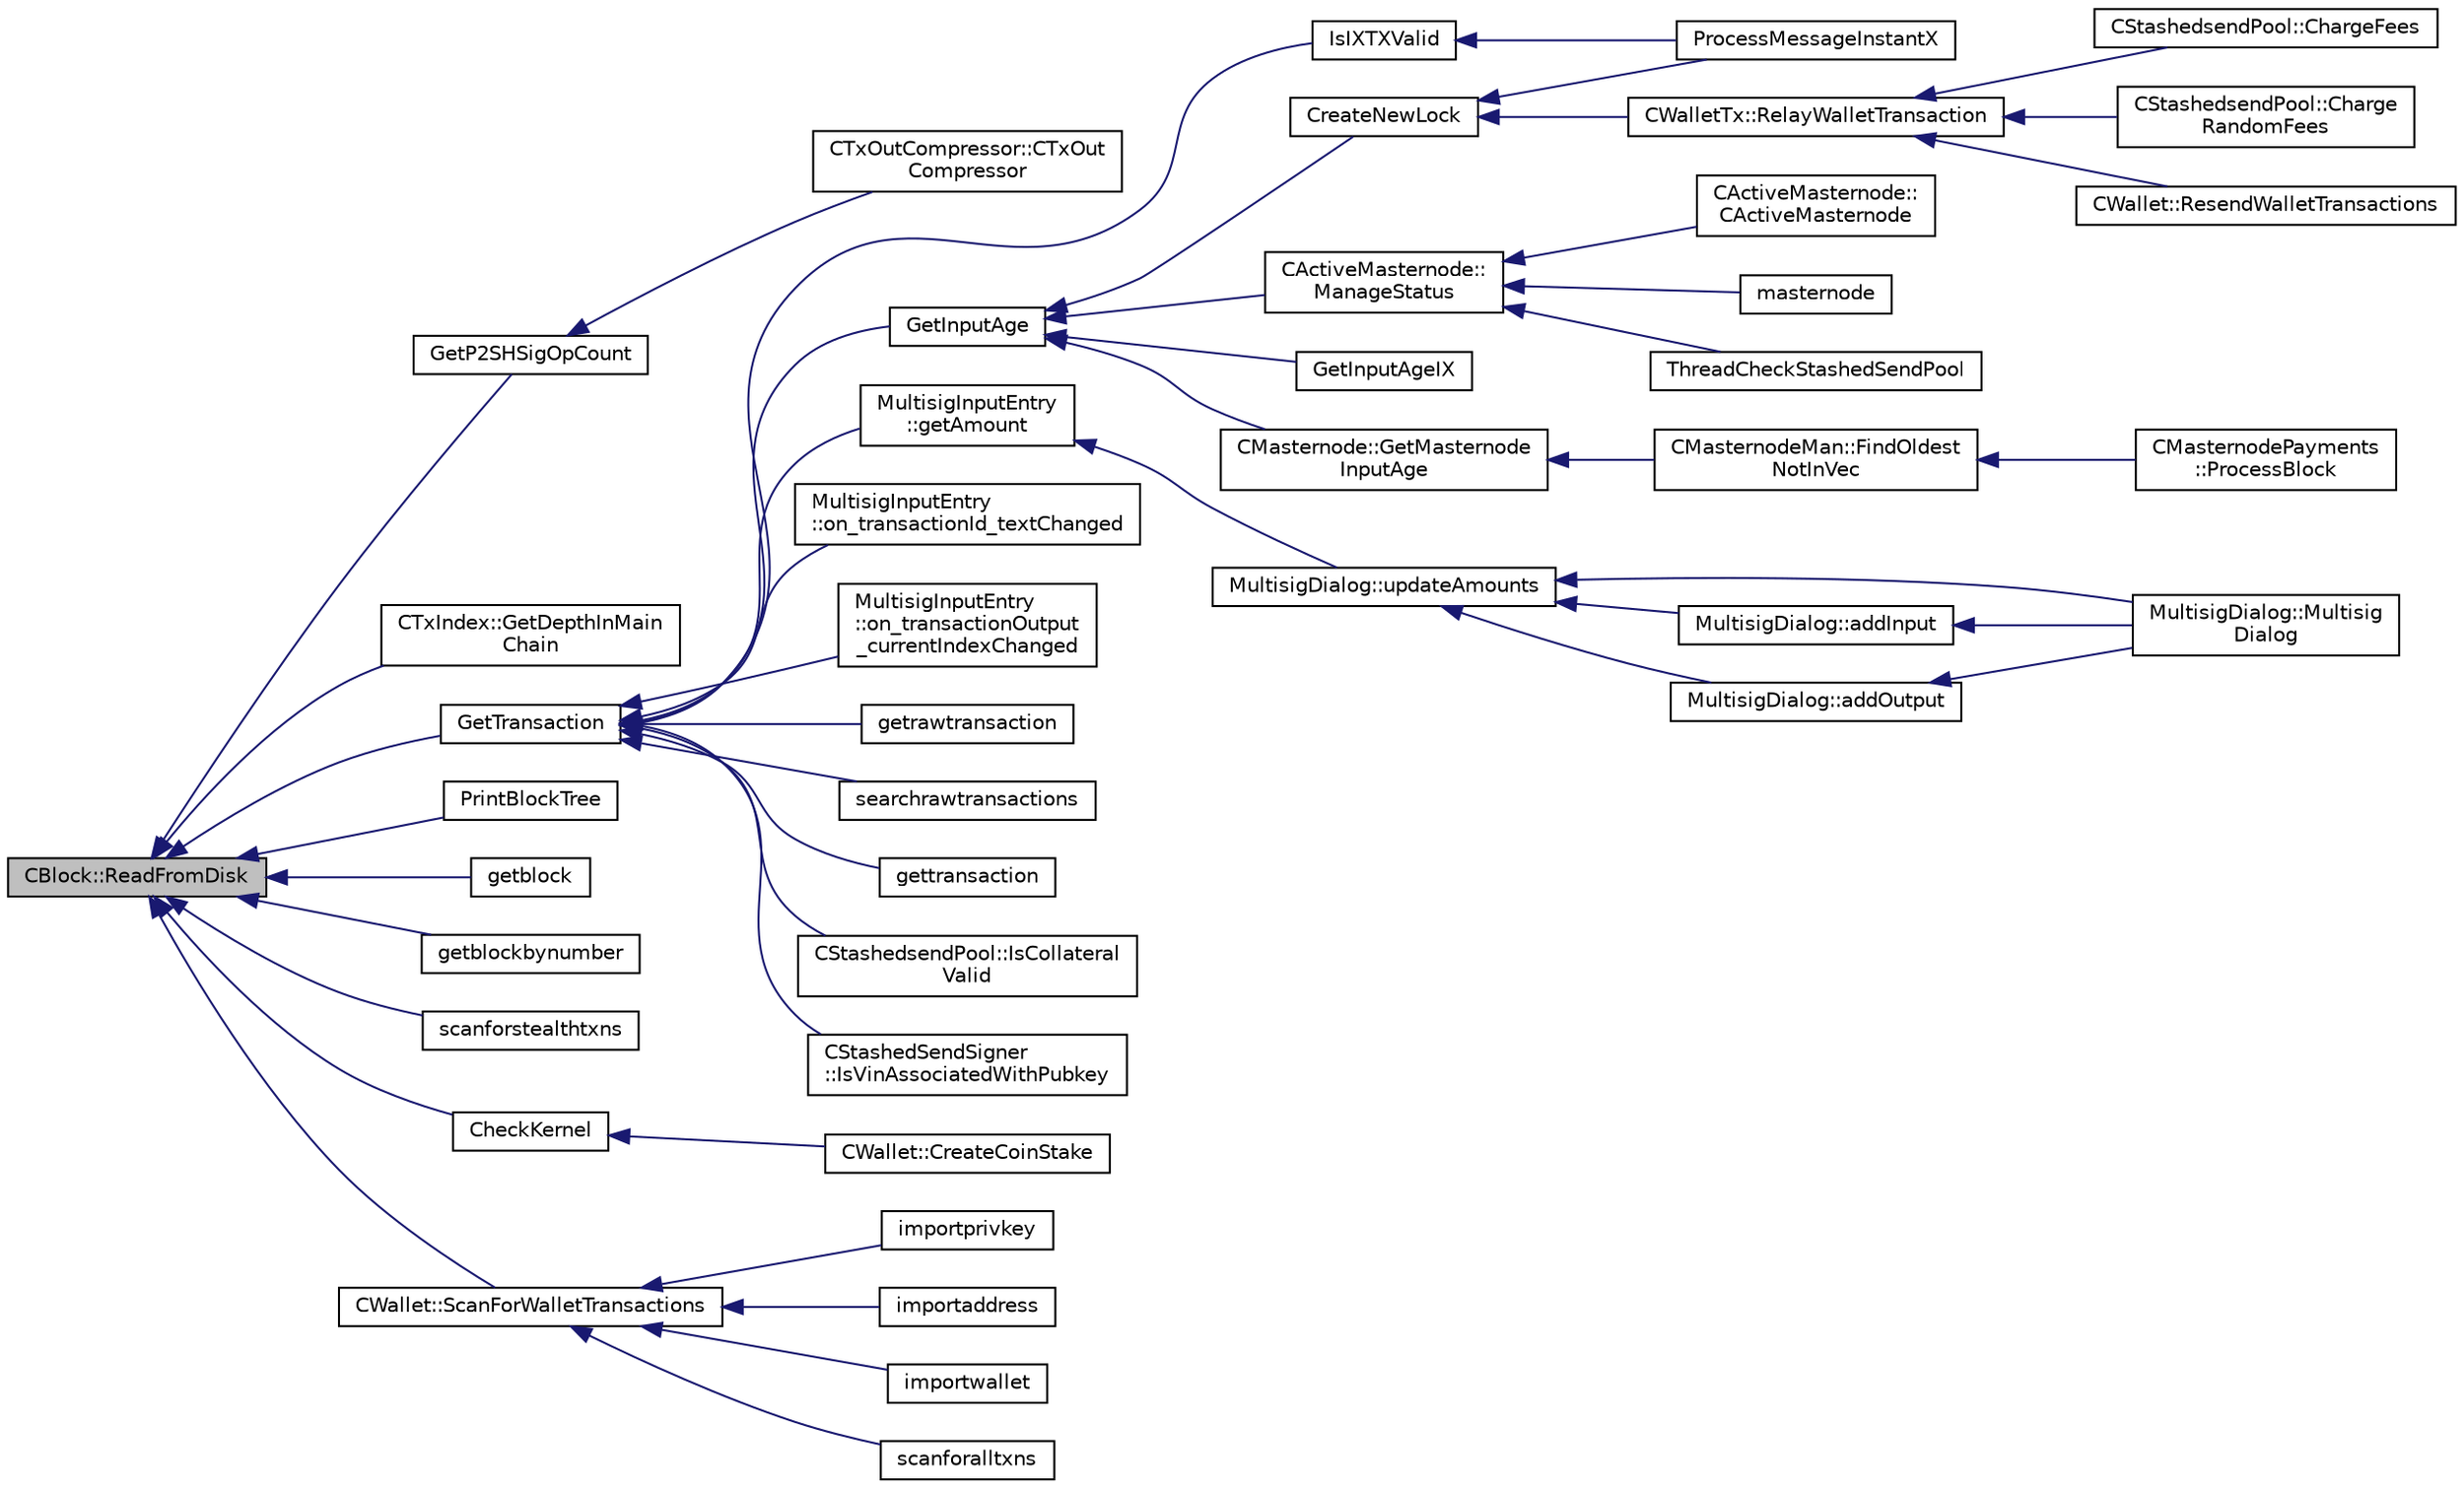 digraph "CBlock::ReadFromDisk"
{
  edge [fontname="Helvetica",fontsize="10",labelfontname="Helvetica",labelfontsize="10"];
  node [fontname="Helvetica",fontsize="10",shape=record];
  rankdir="LR";
  Node171 [label="CBlock::ReadFromDisk",height=0.2,width=0.4,color="black", fillcolor="grey75", style="filled", fontcolor="black"];
  Node171 -> Node172 [dir="back",color="midnightblue",fontsize="10",style="solid",fontname="Helvetica"];
  Node172 [label="GetP2SHSigOpCount",height=0.2,width=0.4,color="black", fillcolor="white", style="filled",URL="$main_8h.html#acc0a05d60127f0cfcf778348670067e0",tooltip="Count ECDSA signature operations in pay-to-script-hash inputs. "];
  Node172 -> Node173 [dir="back",color="midnightblue",fontsize="10",style="solid",fontname="Helvetica"];
  Node173 [label="CTxOutCompressor::CTxOut\lCompressor",height=0.2,width=0.4,color="black", fillcolor="white", style="filled",URL="$class_c_tx_out_compressor.html#a38ef1033989cd003de65598620d15cea"];
  Node171 -> Node174 [dir="back",color="midnightblue",fontsize="10",style="solid",fontname="Helvetica"];
  Node174 [label="CTxIndex::GetDepthInMain\lChain",height=0.2,width=0.4,color="black", fillcolor="white", style="filled",URL="$class_c_tx_index.html#ae18990b9796ee365ae2f384a2b334fe0"];
  Node171 -> Node175 [dir="back",color="midnightblue",fontsize="10",style="solid",fontname="Helvetica"];
  Node175 [label="GetTransaction",height=0.2,width=0.4,color="black", fillcolor="white", style="filled",URL="$main_8h.html#a7d2a4633e4e0e8e4cb9c881d45a496b5"];
  Node175 -> Node176 [dir="back",color="midnightblue",fontsize="10",style="solid",fontname="Helvetica"];
  Node176 [label="IsIXTXValid",height=0.2,width=0.4,color="black", fillcolor="white", style="filled",URL="$instantx_8h.html#a091b5dc50769595bb701d5f85ca475e5"];
  Node176 -> Node177 [dir="back",color="midnightblue",fontsize="10",style="solid",fontname="Helvetica"];
  Node177 [label="ProcessMessageInstantX",height=0.2,width=0.4,color="black", fillcolor="white", style="filled",URL="$instantx_8h.html#aa516cb499ead2691d8ab216a499db5d0"];
  Node175 -> Node178 [dir="back",color="midnightblue",fontsize="10",style="solid",fontname="Helvetica"];
  Node178 [label="GetInputAge",height=0.2,width=0.4,color="black", fillcolor="white", style="filled",URL="$main_8h.html#ae137d76bbcaf8d65fab905889b504e26"];
  Node178 -> Node179 [dir="back",color="midnightblue",fontsize="10",style="solid",fontname="Helvetica"];
  Node179 [label="CActiveMasternode::\lManageStatus",height=0.2,width=0.4,color="black", fillcolor="white", style="filled",URL="$class_c_active_masternode.html#a8004b3b2100da7dcfedbd1e959633e51"];
  Node179 -> Node180 [dir="back",color="midnightblue",fontsize="10",style="solid",fontname="Helvetica"];
  Node180 [label="CActiveMasternode::\lCActiveMasternode",height=0.2,width=0.4,color="black", fillcolor="white", style="filled",URL="$class_c_active_masternode.html#a7ffb946d1b2aad0054d3b3efce8c0543"];
  Node179 -> Node181 [dir="back",color="midnightblue",fontsize="10",style="solid",fontname="Helvetica"];
  Node181 [label="masternode",height=0.2,width=0.4,color="black", fillcolor="white", style="filled",URL="$rpcstashedsend_8cpp.html#a30609e443aeb47c29ed0878d16b1b5e1"];
  Node179 -> Node182 [dir="back",color="midnightblue",fontsize="10",style="solid",fontname="Helvetica"];
  Node182 [label="ThreadCheckStashedSendPool",height=0.2,width=0.4,color="black", fillcolor="white", style="filled",URL="$stashedsend_8h.html#ab583ddc86effded8432ea5387f77d883"];
  Node178 -> Node183 [dir="back",color="midnightblue",fontsize="10",style="solid",fontname="Helvetica"];
  Node183 [label="CreateNewLock",height=0.2,width=0.4,color="black", fillcolor="white", style="filled",URL="$instantx_8h.html#a3774b6dae3dfa0a6c85e3604e742150c"];
  Node183 -> Node177 [dir="back",color="midnightblue",fontsize="10",style="solid",fontname="Helvetica"];
  Node183 -> Node184 [dir="back",color="midnightblue",fontsize="10",style="solid",fontname="Helvetica"];
  Node184 [label="CWalletTx::RelayWalletTransaction",height=0.2,width=0.4,color="black", fillcolor="white", style="filled",URL="$class_c_wallet_tx.html#aec8c50f3fcde27525485b6cd4a4e19b5"];
  Node184 -> Node185 [dir="back",color="midnightblue",fontsize="10",style="solid",fontname="Helvetica"];
  Node185 [label="CStashedsendPool::ChargeFees",height=0.2,width=0.4,color="black", fillcolor="white", style="filled",URL="$class_c_stashedsend_pool.html#acd76c93879dbcbdda4ca0a253f0d9c68",tooltip="Charge fees to bad actors (Charge clients a fee if they&#39;re abusive) "];
  Node184 -> Node186 [dir="back",color="midnightblue",fontsize="10",style="solid",fontname="Helvetica"];
  Node186 [label="CStashedsendPool::Charge\lRandomFees",height=0.2,width=0.4,color="black", fillcolor="white", style="filled",URL="$class_c_stashedsend_pool.html#abcf715f6e5e01039218bf4881fffc3fe",tooltip="Rarely charge fees to pay miners. "];
  Node184 -> Node187 [dir="back",color="midnightblue",fontsize="10",style="solid",fontname="Helvetica"];
  Node187 [label="CWallet::ResendWalletTransactions",height=0.2,width=0.4,color="black", fillcolor="white", style="filled",URL="$class_c_wallet.html#ace33dcf23623d2036a38696bc3a94553"];
  Node178 -> Node188 [dir="back",color="midnightblue",fontsize="10",style="solid",fontname="Helvetica"];
  Node188 [label="GetInputAgeIX",height=0.2,width=0.4,color="black", fillcolor="white", style="filled",URL="$main_8h.html#a5c7b9ac7929375148311307df7e446d0"];
  Node178 -> Node189 [dir="back",color="midnightblue",fontsize="10",style="solid",fontname="Helvetica"];
  Node189 [label="CMasternode::GetMasternode\lInputAge",height=0.2,width=0.4,color="black", fillcolor="white", style="filled",URL="$class_c_masternode.html#abc43d7a984d888b6dbc59a667a2fbc17"];
  Node189 -> Node190 [dir="back",color="midnightblue",fontsize="10",style="solid",fontname="Helvetica"];
  Node190 [label="CMasternodeMan::FindOldest\lNotInVec",height=0.2,width=0.4,color="black", fillcolor="white", style="filled",URL="$class_c_masternode_man.html#a573f7201b1bc84d277d17c4e165f8842"];
  Node190 -> Node191 [dir="back",color="midnightblue",fontsize="10",style="solid",fontname="Helvetica"];
  Node191 [label="CMasternodePayments\l::ProcessBlock",height=0.2,width=0.4,color="black", fillcolor="white", style="filled",URL="$class_c_masternode_payments.html#aa23dfbc148f10f601e9771bfcffea441"];
  Node175 -> Node192 [dir="back",color="midnightblue",fontsize="10",style="solid",fontname="Helvetica"];
  Node192 [label="MultisigInputEntry\l::getAmount",height=0.2,width=0.4,color="black", fillcolor="white", style="filled",URL="$class_multisig_input_entry.html#a0b0e1379adc39ad68ab4a69b428a58f1"];
  Node192 -> Node193 [dir="back",color="midnightblue",fontsize="10",style="solid",fontname="Helvetica"];
  Node193 [label="MultisigDialog::updateAmounts",height=0.2,width=0.4,color="black", fillcolor="white", style="filled",URL="$class_multisig_dialog.html#a379a982d66b016e0e6f43a6d7dc8527a"];
  Node193 -> Node194 [dir="back",color="midnightblue",fontsize="10",style="solid",fontname="Helvetica"];
  Node194 [label="MultisigDialog::Multisig\lDialog",height=0.2,width=0.4,color="black", fillcolor="white", style="filled",URL="$class_multisig_dialog.html#af8ff2a9f6dc05a9468d955cb428c6474"];
  Node193 -> Node195 [dir="back",color="midnightblue",fontsize="10",style="solid",fontname="Helvetica"];
  Node195 [label="MultisigDialog::addInput",height=0.2,width=0.4,color="black", fillcolor="white", style="filled",URL="$class_multisig_dialog.html#a52e84a493f932da1e9e40b4c90d4e35a"];
  Node195 -> Node194 [dir="back",color="midnightblue",fontsize="10",style="solid",fontname="Helvetica"];
  Node193 -> Node196 [dir="back",color="midnightblue",fontsize="10",style="solid",fontname="Helvetica"];
  Node196 [label="MultisigDialog::addOutput",height=0.2,width=0.4,color="black", fillcolor="white", style="filled",URL="$class_multisig_dialog.html#a2fcffef63f71dc0178f4abdc3de2f850"];
  Node196 -> Node194 [dir="back",color="midnightblue",fontsize="10",style="solid",fontname="Helvetica"];
  Node175 -> Node197 [dir="back",color="midnightblue",fontsize="10",style="solid",fontname="Helvetica"];
  Node197 [label="MultisigInputEntry\l::on_transactionId_textChanged",height=0.2,width=0.4,color="black", fillcolor="white", style="filled",URL="$class_multisig_input_entry.html#a1cb42a240e71f999f06fbf7e4ffbc982"];
  Node175 -> Node198 [dir="back",color="midnightblue",fontsize="10",style="solid",fontname="Helvetica"];
  Node198 [label="MultisigInputEntry\l::on_transactionOutput\l_currentIndexChanged",height=0.2,width=0.4,color="black", fillcolor="white", style="filled",URL="$class_multisig_input_entry.html#a122ee9305bd98ccb311698169be45941"];
  Node175 -> Node199 [dir="back",color="midnightblue",fontsize="10",style="solid",fontname="Helvetica"];
  Node199 [label="getrawtransaction",height=0.2,width=0.4,color="black", fillcolor="white", style="filled",URL="$rpcrawtransaction_8cpp.html#a12e1b8a05d99d1544e5343c2282cc55a"];
  Node175 -> Node200 [dir="back",color="midnightblue",fontsize="10",style="solid",fontname="Helvetica"];
  Node200 [label="searchrawtransactions",height=0.2,width=0.4,color="black", fillcolor="white", style="filled",URL="$rpcrawtransaction_8cpp.html#ae119520f4c7a75fcaf31fbfaf8dff482"];
  Node175 -> Node201 [dir="back",color="midnightblue",fontsize="10",style="solid",fontname="Helvetica"];
  Node201 [label="gettransaction",height=0.2,width=0.4,color="black", fillcolor="white", style="filled",URL="$rpcwallet_8cpp.html#a845c15a1402787fcf2cc021111ea89f5"];
  Node175 -> Node202 [dir="back",color="midnightblue",fontsize="10",style="solid",fontname="Helvetica"];
  Node202 [label="CStashedsendPool::IsCollateral\lValid",height=0.2,width=0.4,color="black", fillcolor="white", style="filled",URL="$class_c_stashedsend_pool.html#a953b684a05b58919c45c8c6f159b0b14",tooltip="If the collateral is valid given by a client. "];
  Node175 -> Node203 [dir="back",color="midnightblue",fontsize="10",style="solid",fontname="Helvetica"];
  Node203 [label="CStashedSendSigner\l::IsVinAssociatedWithPubkey",height=0.2,width=0.4,color="black", fillcolor="white", style="filled",URL="$class_c_stashed_send_signer.html#aaca192c63b69266a4ac439051d3bbf58",tooltip="Is the inputs associated with this public key? (and there is 20000 ION - checking if valid masternode..."];
  Node171 -> Node204 [dir="back",color="midnightblue",fontsize="10",style="solid",fontname="Helvetica"];
  Node204 [label="PrintBlockTree",height=0.2,width=0.4,color="black", fillcolor="white", style="filled",URL="$main_8h.html#aac88c75e65aa0dee60e4332dbcc16120"];
  Node171 -> Node205 [dir="back",color="midnightblue",fontsize="10",style="solid",fontname="Helvetica"];
  Node205 [label="getblock",height=0.2,width=0.4,color="black", fillcolor="white", style="filled",URL="$rpcblockchain_8cpp.html#a63608cf1bb275120194c3b4e070af3d7"];
  Node171 -> Node206 [dir="back",color="midnightblue",fontsize="10",style="solid",fontname="Helvetica"];
  Node206 [label="getblockbynumber",height=0.2,width=0.4,color="black", fillcolor="white", style="filled",URL="$rpcblockchain_8cpp.html#a4039f7b3e313c63b81c98e3fc479a117"];
  Node171 -> Node207 [dir="back",color="midnightblue",fontsize="10",style="solid",fontname="Helvetica"];
  Node207 [label="scanforstealthtxns",height=0.2,width=0.4,color="black", fillcolor="white", style="filled",URL="$rpcwallet_8cpp.html#a0ccac8f2681d64203d20324d6c06f2e3"];
  Node171 -> Node208 [dir="back",color="midnightblue",fontsize="10",style="solid",fontname="Helvetica"];
  Node208 [label="CheckKernel",height=0.2,width=0.4,color="black", fillcolor="white", style="filled",URL="$stake_8h.html#a65bf2727fbb2781621c1b66999fb0f98"];
  Node208 -> Node209 [dir="back",color="midnightblue",fontsize="10",style="solid",fontname="Helvetica"];
  Node209 [label="CWallet::CreateCoinStake",height=0.2,width=0.4,color="black", fillcolor="white", style="filled",URL="$class_c_wallet.html#a644df129468440aa36f49ca3716a3c19"];
  Node171 -> Node210 [dir="back",color="midnightblue",fontsize="10",style="solid",fontname="Helvetica"];
  Node210 [label="CWallet::ScanForWalletTransactions",height=0.2,width=0.4,color="black", fillcolor="white", style="filled",URL="$class_c_wallet.html#a979a17e80e4897ed1f4ae9a4be7c493c"];
  Node210 -> Node211 [dir="back",color="midnightblue",fontsize="10",style="solid",fontname="Helvetica"];
  Node211 [label="importprivkey",height=0.2,width=0.4,color="black", fillcolor="white", style="filled",URL="$rpcdump_8cpp.html#a3a6fdb974fce01220a895393d444e981"];
  Node210 -> Node212 [dir="back",color="midnightblue",fontsize="10",style="solid",fontname="Helvetica"];
  Node212 [label="importaddress",height=0.2,width=0.4,color="black", fillcolor="white", style="filled",URL="$rpcdump_8cpp.html#a457bc572859c8265c72a0afd1a6db56c"];
  Node210 -> Node213 [dir="back",color="midnightblue",fontsize="10",style="solid",fontname="Helvetica"];
  Node213 [label="importwallet",height=0.2,width=0.4,color="black", fillcolor="white", style="filled",URL="$rpcdump_8cpp.html#a2566d5c9dd1938b74e70398cdb3ac5c1"];
  Node210 -> Node214 [dir="back",color="midnightblue",fontsize="10",style="solid",fontname="Helvetica"];
  Node214 [label="scanforalltxns",height=0.2,width=0.4,color="black", fillcolor="white", style="filled",URL="$rpcwallet_8cpp.html#a798669ad37caa71ddd18f73bc5aa5841"];
}
